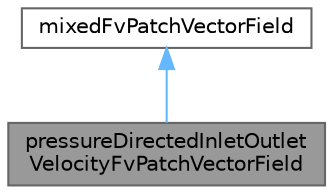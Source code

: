 digraph "pressureDirectedInletOutletVelocityFvPatchVectorField"
{
 // LATEX_PDF_SIZE
  bgcolor="transparent";
  edge [fontname=Helvetica,fontsize=10,labelfontname=Helvetica,labelfontsize=10];
  node [fontname=Helvetica,fontsize=10,shape=box,height=0.2,width=0.4];
  Node1 [id="Node000001",label="pressureDirectedInletOutlet\lVelocityFvPatchVectorField",height=0.2,width=0.4,color="gray40", fillcolor="grey60", style="filled", fontcolor="black",tooltip="This velocity inlet/outlet boundary condition is applied to velocity boundaries where the pressure is..."];
  Node2 -> Node1 [id="edge1_Node000001_Node000002",dir="back",color="steelblue1",style="solid",tooltip=" "];
  Node2 [id="Node000002",label="mixedFvPatchVectorField",height=0.2,width=0.4,color="gray40", fillcolor="white", style="filled",tooltip=" "];
}
